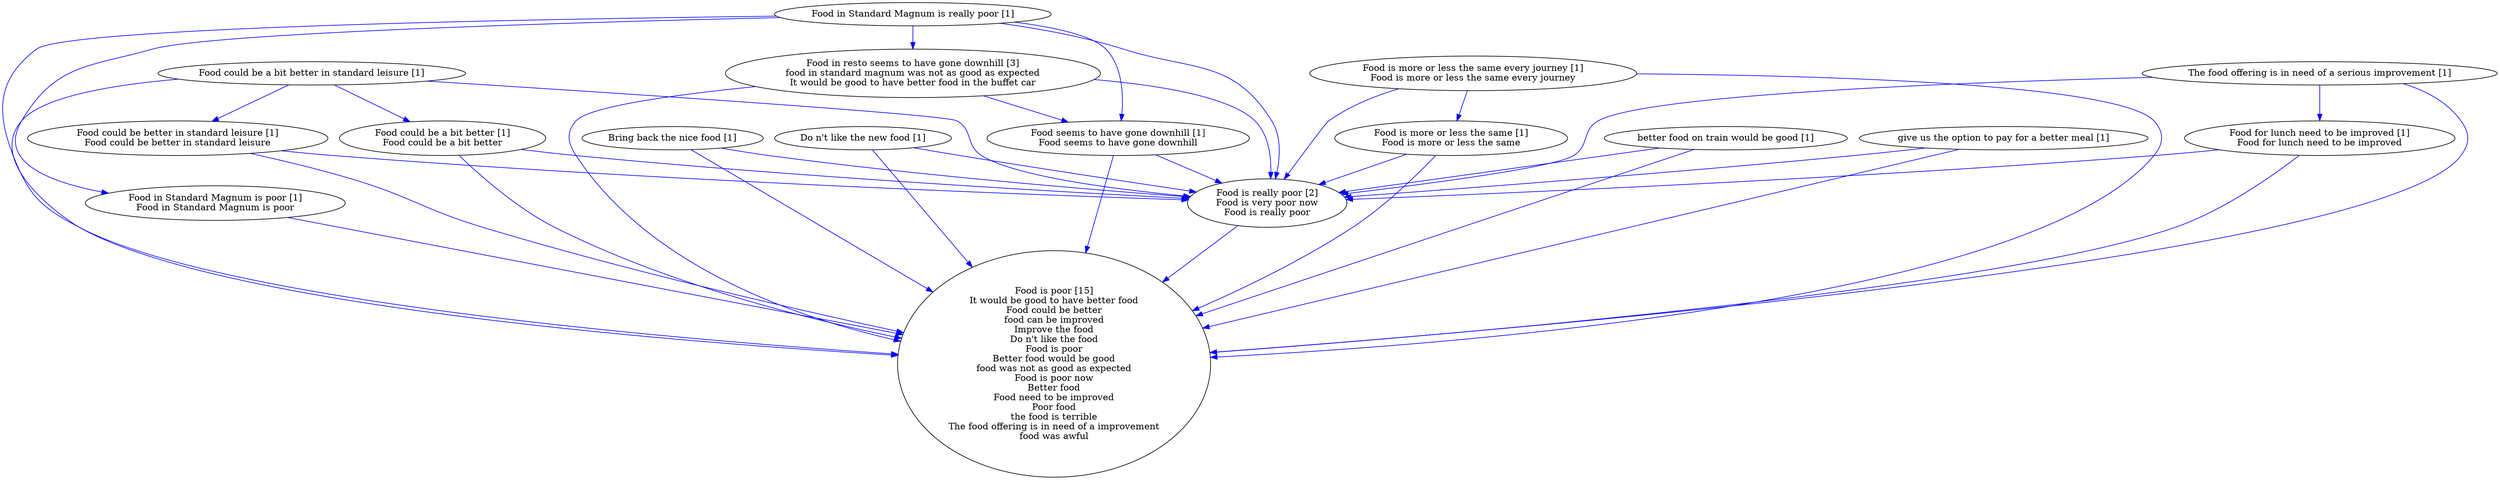 digraph collapsedGraph {
"Food in resto seems to have gone downhill [3]\nfood in standard magnum was not as good as expected\nIt would be good to have better food in the buffet car""Food is really poor [2]\nFood is very poor now\nFood is really poor""Food is poor [15]\nIt would be good to have better food\nFood could be better\nfood can be improved\nImprove the food\nDo n't like the food\nFood is poor\nBetter food would be good\nfood was not as good as expected\nFood is poor now\nBetter food\nFood need to be improved\nPoor food\nthe food is terrible\nThe food offering is in need of a improvement\nfood was awful""Bring back the nice food [1]""Do n't like the new food [1]""Food could be a bit better in standard leisure [1]""Food could be better in standard leisure [1]\nFood could be better in standard leisure""Food could be a bit better [1]\nFood could be a bit better""Food for lunch need to be improved [1]\nFood for lunch need to be improved""Food in Standard Magnum is really poor [1]""Food in Standard Magnum is poor [1]\nFood in Standard Magnum is poor""Food seems to have gone downhill [1]\nFood seems to have gone downhill""Food is more or less the same every journey [1]\nFood is more or less the same every journey""Food is more or less the same [1]\nFood is more or less the same""The food offering is in need of a serious improvement [1]""better food on train would be good [1]""give us the option to pay for a better meal [1]""Food could be a bit better in standard leisure [1]" -> "Food is poor [15]\nIt would be good to have better food\nFood could be better\nfood can be improved\nImprove the food\nDo n't like the food\nFood is poor\nBetter food would be good\nfood was not as good as expected\nFood is poor now\nBetter food\nFood need to be improved\nPoor food\nthe food is terrible\nThe food offering is in need of a improvement\nfood was awful" [color=blue]
"Food could be a bit better in standard leisure [1]" -> "Food is really poor [2]\nFood is very poor now\nFood is really poor" [color=blue]
"give us the option to pay for a better meal [1]" -> "Food is poor [15]\nIt would be good to have better food\nFood could be better\nfood can be improved\nImprove the food\nDo n't like the food\nFood is poor\nBetter food would be good\nfood was not as good as expected\nFood is poor now\nBetter food\nFood need to be improved\nPoor food\nthe food is terrible\nThe food offering is in need of a improvement\nfood was awful" [color=blue]
"Food in resto seems to have gone downhill [3]\nfood in standard magnum was not as good as expected\nIt would be good to have better food in the buffet car" -> "Food seems to have gone downhill [1]\nFood seems to have gone downhill" [color=blue]
"The food offering is in need of a serious improvement [1]" -> "Food is poor [15]\nIt would be good to have better food\nFood could be better\nfood can be improved\nImprove the food\nDo n't like the food\nFood is poor\nBetter food would be good\nfood was not as good as expected\nFood is poor now\nBetter food\nFood need to be improved\nPoor food\nthe food is terrible\nThe food offering is in need of a improvement\nfood was awful" [color=blue]
"Food in resto seems to have gone downhill [3]\nfood in standard magnum was not as good as expected\nIt would be good to have better food in the buffet car" -> "Food is poor [15]\nIt would be good to have better food\nFood could be better\nfood can be improved\nImprove the food\nDo n't like the food\nFood is poor\nBetter food would be good\nfood was not as good as expected\nFood is poor now\nBetter food\nFood need to be improved\nPoor food\nthe food is terrible\nThe food offering is in need of a improvement\nfood was awful" [color=blue]
"Bring back the nice food [1]" -> "Food is poor [15]\nIt would be good to have better food\nFood could be better\nfood can be improved\nImprove the food\nDo n't like the food\nFood is poor\nBetter food would be good\nfood was not as good as expected\nFood is poor now\nBetter food\nFood need to be improved\nPoor food\nthe food is terrible\nThe food offering is in need of a improvement\nfood was awful" [color=blue]
"Food is really poor [2]\nFood is very poor now\nFood is really poor" -> "Food is poor [15]\nIt would be good to have better food\nFood could be better\nfood can be improved\nImprove the food\nDo n't like the food\nFood is poor\nBetter food would be good\nfood was not as good as expected\nFood is poor now\nBetter food\nFood need to be improved\nPoor food\nthe food is terrible\nThe food offering is in need of a improvement\nfood was awful" [color=blue]
"Food is more or less the same every journey [1]\nFood is more or less the same every journey" -> "Food is poor [15]\nIt would be good to have better food\nFood could be better\nfood can be improved\nImprove the food\nDo n't like the food\nFood is poor\nBetter food would be good\nfood was not as good as expected\nFood is poor now\nBetter food\nFood need to be improved\nPoor food\nthe food is terrible\nThe food offering is in need of a improvement\nfood was awful" [color=blue]
"Food is more or less the same every journey [1]\nFood is more or less the same every journey" -> "Food is really poor [2]\nFood is very poor now\nFood is really poor" [color=blue]
"Food seems to have gone downhill [1]\nFood seems to have gone downhill" -> "Food is poor [15]\nIt would be good to have better food\nFood could be better\nfood can be improved\nImprove the food\nDo n't like the food\nFood is poor\nBetter food would be good\nfood was not as good as expected\nFood is poor now\nBetter food\nFood need to be improved\nPoor food\nthe food is terrible\nThe food offering is in need of a improvement\nfood was awful" [color=blue]
"Food is more or less the same [1]\nFood is more or less the same" -> "Food is poor [15]\nIt would be good to have better food\nFood could be better\nfood can be improved\nImprove the food\nDo n't like the food\nFood is poor\nBetter food would be good\nfood was not as good as expected\nFood is poor now\nBetter food\nFood need to be improved\nPoor food\nthe food is terrible\nThe food offering is in need of a improvement\nfood was awful" [color=blue]
"Food is more or less the same [1]\nFood is more or less the same" -> "Food is really poor [2]\nFood is very poor now\nFood is really poor" [color=blue]
"Food for lunch need to be improved [1]\nFood for lunch need to be improved" -> "Food is poor [15]\nIt would be good to have better food\nFood could be better\nfood can be improved\nImprove the food\nDo n't like the food\nFood is poor\nBetter food would be good\nfood was not as good as expected\nFood is poor now\nBetter food\nFood need to be improved\nPoor food\nthe food is terrible\nThe food offering is in need of a improvement\nfood was awful" [color=blue]
"Food could be a bit better [1]\nFood could be a bit better" -> "Food is poor [15]\nIt would be good to have better food\nFood could be better\nfood can be improved\nImprove the food\nDo n't like the food\nFood is poor\nBetter food would be good\nfood was not as good as expected\nFood is poor now\nBetter food\nFood need to be improved\nPoor food\nthe food is terrible\nThe food offering is in need of a improvement\nfood was awful" [color=blue]
"Food could be a bit better [1]\nFood could be a bit better" -> "Food is really poor [2]\nFood is very poor now\nFood is really poor" [color=blue]
"Food could be better in standard leisure [1]\nFood could be better in standard leisure" -> "Food is poor [15]\nIt would be good to have better food\nFood could be better\nfood can be improved\nImprove the food\nDo n't like the food\nFood is poor\nBetter food would be good\nfood was not as good as expected\nFood is poor now\nBetter food\nFood need to be improved\nPoor food\nthe food is terrible\nThe food offering is in need of a improvement\nfood was awful" [color=blue]
"better food on train would be good [1]" -> "Food is poor [15]\nIt would be good to have better food\nFood could be better\nfood can be improved\nImprove the food\nDo n't like the food\nFood is poor\nBetter food would be good\nfood was not as good as expected\nFood is poor now\nBetter food\nFood need to be improved\nPoor food\nthe food is terrible\nThe food offering is in need of a improvement\nfood was awful" [color=blue]
"Food could be better in standard leisure [1]\nFood could be better in standard leisure" -> "Food is really poor [2]\nFood is very poor now\nFood is really poor" [color=blue]
"The food offering is in need of a serious improvement [1]" -> "Food is really poor [2]\nFood is very poor now\nFood is really poor" [color=blue]
"Bring back the nice food [1]" -> "Food is really poor [2]\nFood is very poor now\nFood is really poor" [color=blue]
"Food in resto seems to have gone downhill [3]\nfood in standard magnum was not as good as expected\nIt would be good to have better food in the buffet car" -> "Food is really poor [2]\nFood is very poor now\nFood is really poor" [color=blue]
"The food offering is in need of a serious improvement [1]" -> "Food for lunch need to be improved [1]\nFood for lunch need to be improved" [color=blue]
"better food on train would be good [1]" -> "Food is really poor [2]\nFood is very poor now\nFood is really poor" [color=blue]
"Food in Standard Magnum is poor [1]\nFood in Standard Magnum is poor" -> "Food is poor [15]\nIt would be good to have better food\nFood could be better\nfood can be improved\nImprove the food\nDo n't like the food\nFood is poor\nBetter food would be good\nfood was not as good as expected\nFood is poor now\nBetter food\nFood need to be improved\nPoor food\nthe food is terrible\nThe food offering is in need of a improvement\nfood was awful" [color=blue]
"Food for lunch need to be improved [1]\nFood for lunch need to be improved" -> "Food is really poor [2]\nFood is very poor now\nFood is really poor" [color=blue]
"give us the option to pay for a better meal [1]" -> "Food is really poor [2]\nFood is very poor now\nFood is really poor" [color=blue]
"Food in Standard Magnum is really poor [1]" -> "Food is poor [15]\nIt would be good to have better food\nFood could be better\nfood can be improved\nImprove the food\nDo n't like the food\nFood is poor\nBetter food would be good\nfood was not as good as expected\nFood is poor now\nBetter food\nFood need to be improved\nPoor food\nthe food is terrible\nThe food offering is in need of a improvement\nfood was awful" [color=blue]
"Food in Standard Magnum is really poor [1]" -> "Food is really poor [2]\nFood is very poor now\nFood is really poor" [color=blue]
"Food seems to have gone downhill [1]\nFood seems to have gone downhill" -> "Food is really poor [2]\nFood is very poor now\nFood is really poor" [color=blue]
"Do n't like the new food [1]" -> "Food is really poor [2]\nFood is very poor now\nFood is really poor" [color=blue]
"Do n't like the new food [1]" -> "Food is poor [15]\nIt would be good to have better food\nFood could be better\nfood can be improved\nImprove the food\nDo n't like the food\nFood is poor\nBetter food would be good\nfood was not as good as expected\nFood is poor now\nBetter food\nFood need to be improved\nPoor food\nthe food is terrible\nThe food offering is in need of a improvement\nfood was awful" [color=blue]
"Food in Standard Magnum is really poor [1]" -> "Food in resto seems to have gone downhill [3]\nfood in standard magnum was not as good as expected\nIt would be good to have better food in the buffet car" [color=blue]
"Food in Standard Magnum is really poor [1]" -> "Food seems to have gone downhill [1]\nFood seems to have gone downhill" [color=blue]
"Food could be a bit better in standard leisure [1]" -> "Food could be better in standard leisure [1]\nFood could be better in standard leisure" [color=blue]
"Food could be a bit better in standard leisure [1]" -> "Food could be a bit better [1]\nFood could be a bit better" [color=blue]
"Food in Standard Magnum is really poor [1]" -> "Food in Standard Magnum is poor [1]\nFood in Standard Magnum is poor" [color=blue]
"Food is more or less the same every journey [1]\nFood is more or less the same every journey" -> "Food is more or less the same [1]\nFood is more or less the same" [color=blue]
}